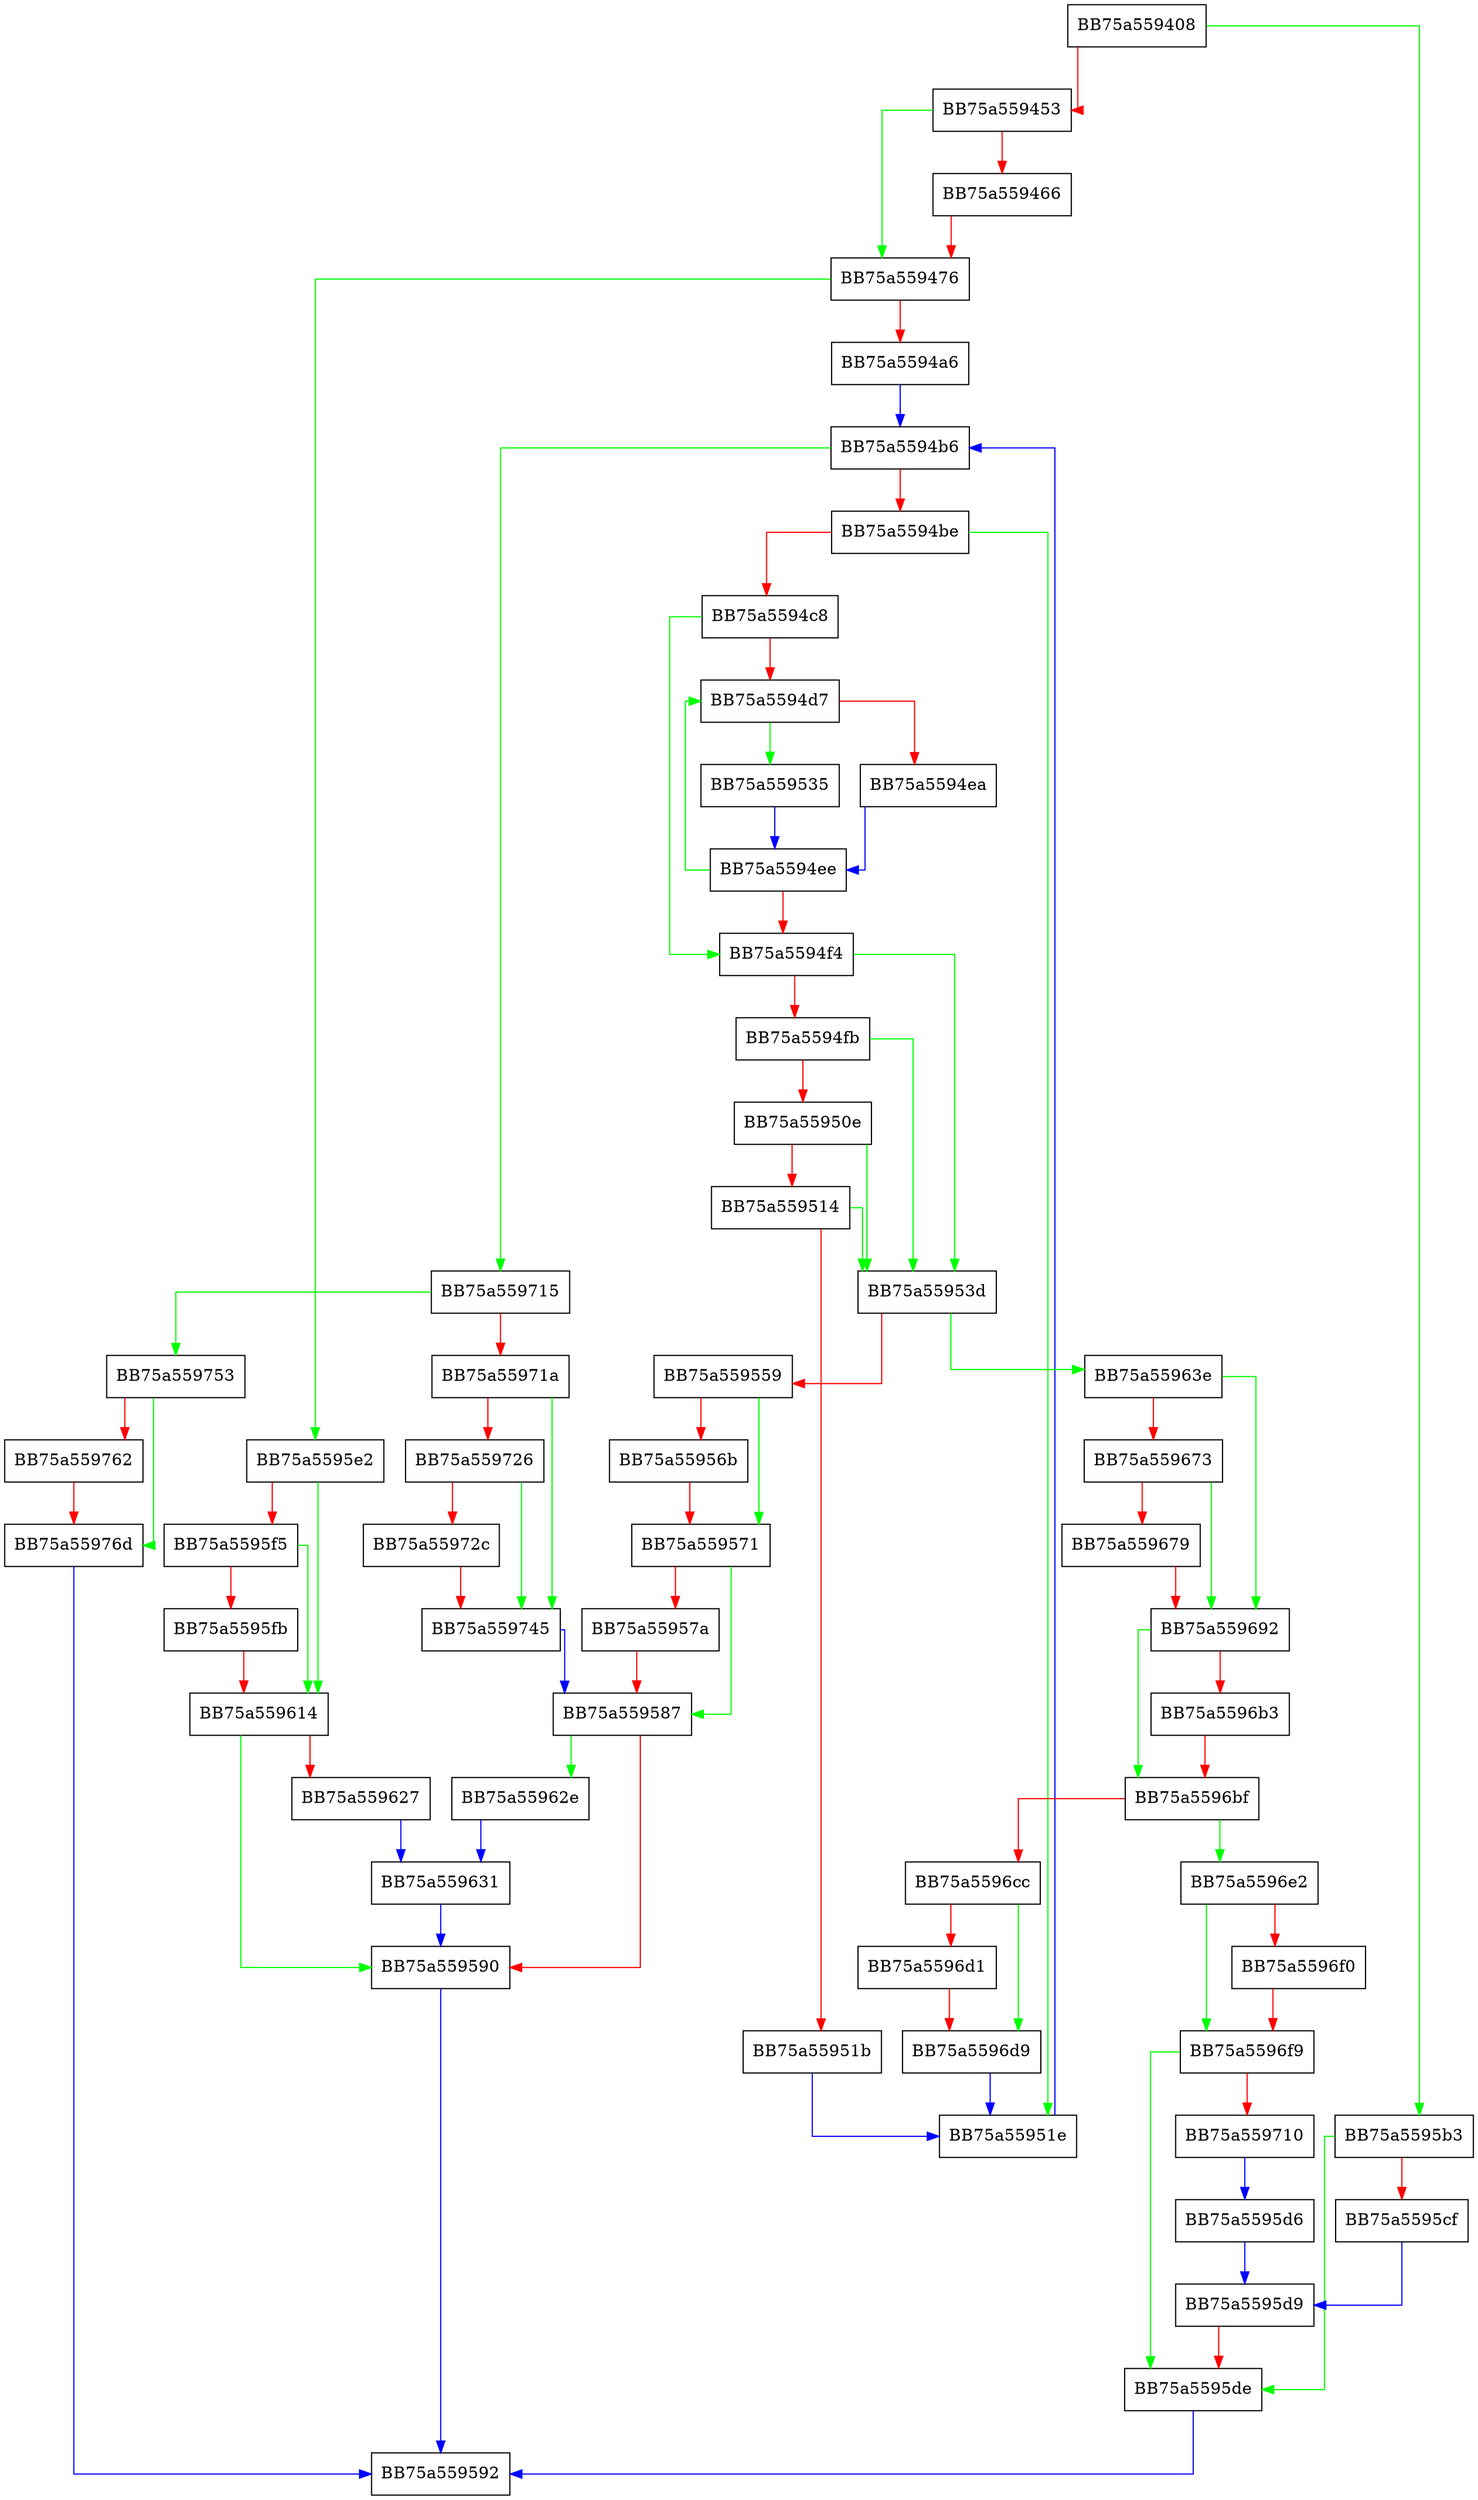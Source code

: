 digraph GetHiddenFileMap {
  node [shape="box"];
  graph [splines=ortho];
  BB75a559408 -> BB75a5595b3 [color="green"];
  BB75a559408 -> BB75a559453 [color="red"];
  BB75a559453 -> BB75a559476 [color="green"];
  BB75a559453 -> BB75a559466 [color="red"];
  BB75a559466 -> BB75a559476 [color="red"];
  BB75a559476 -> BB75a5595e2 [color="green"];
  BB75a559476 -> BB75a5594a6 [color="red"];
  BB75a5594a6 -> BB75a5594b6 [color="blue"];
  BB75a5594b6 -> BB75a559715 [color="green"];
  BB75a5594b6 -> BB75a5594be [color="red"];
  BB75a5594be -> BB75a55951e [color="green"];
  BB75a5594be -> BB75a5594c8 [color="red"];
  BB75a5594c8 -> BB75a5594f4 [color="green"];
  BB75a5594c8 -> BB75a5594d7 [color="red"];
  BB75a5594d7 -> BB75a559535 [color="green"];
  BB75a5594d7 -> BB75a5594ea [color="red"];
  BB75a5594ea -> BB75a5594ee [color="blue"];
  BB75a5594ee -> BB75a5594d7 [color="green"];
  BB75a5594ee -> BB75a5594f4 [color="red"];
  BB75a5594f4 -> BB75a55953d [color="green"];
  BB75a5594f4 -> BB75a5594fb [color="red"];
  BB75a5594fb -> BB75a55953d [color="green"];
  BB75a5594fb -> BB75a55950e [color="red"];
  BB75a55950e -> BB75a55953d [color="green"];
  BB75a55950e -> BB75a559514 [color="red"];
  BB75a559514 -> BB75a55953d [color="green"];
  BB75a559514 -> BB75a55951b [color="red"];
  BB75a55951b -> BB75a55951e [color="blue"];
  BB75a55951e -> BB75a5594b6 [color="blue"];
  BB75a559535 -> BB75a5594ee [color="blue"];
  BB75a55953d -> BB75a55963e [color="green"];
  BB75a55953d -> BB75a559559 [color="red"];
  BB75a559559 -> BB75a559571 [color="green"];
  BB75a559559 -> BB75a55956b [color="red"];
  BB75a55956b -> BB75a559571 [color="red"];
  BB75a559571 -> BB75a559587 [color="green"];
  BB75a559571 -> BB75a55957a [color="red"];
  BB75a55957a -> BB75a559587 [color="red"];
  BB75a559587 -> BB75a55962e [color="green"];
  BB75a559587 -> BB75a559590 [color="red"];
  BB75a559590 -> BB75a559592 [color="blue"];
  BB75a5595b3 -> BB75a5595de [color="green"];
  BB75a5595b3 -> BB75a5595cf [color="red"];
  BB75a5595cf -> BB75a5595d9 [color="blue"];
  BB75a5595d6 -> BB75a5595d9 [color="blue"];
  BB75a5595d9 -> BB75a5595de [color="red"];
  BB75a5595de -> BB75a559592 [color="blue"];
  BB75a5595e2 -> BB75a559614 [color="green"];
  BB75a5595e2 -> BB75a5595f5 [color="red"];
  BB75a5595f5 -> BB75a559614 [color="green"];
  BB75a5595f5 -> BB75a5595fb [color="red"];
  BB75a5595fb -> BB75a559614 [color="red"];
  BB75a559614 -> BB75a559590 [color="green"];
  BB75a559614 -> BB75a559627 [color="red"];
  BB75a559627 -> BB75a559631 [color="blue"];
  BB75a55962e -> BB75a559631 [color="blue"];
  BB75a559631 -> BB75a559590 [color="blue"];
  BB75a55963e -> BB75a559692 [color="green"];
  BB75a55963e -> BB75a559673 [color="red"];
  BB75a559673 -> BB75a559692 [color="green"];
  BB75a559673 -> BB75a559679 [color="red"];
  BB75a559679 -> BB75a559692 [color="red"];
  BB75a559692 -> BB75a5596bf [color="green"];
  BB75a559692 -> BB75a5596b3 [color="red"];
  BB75a5596b3 -> BB75a5596bf [color="red"];
  BB75a5596bf -> BB75a5596e2 [color="green"];
  BB75a5596bf -> BB75a5596cc [color="red"];
  BB75a5596cc -> BB75a5596d9 [color="green"];
  BB75a5596cc -> BB75a5596d1 [color="red"];
  BB75a5596d1 -> BB75a5596d9 [color="red"];
  BB75a5596d9 -> BB75a55951e [color="blue"];
  BB75a5596e2 -> BB75a5596f9 [color="green"];
  BB75a5596e2 -> BB75a5596f0 [color="red"];
  BB75a5596f0 -> BB75a5596f9 [color="red"];
  BB75a5596f9 -> BB75a5595de [color="green"];
  BB75a5596f9 -> BB75a559710 [color="red"];
  BB75a559710 -> BB75a5595d6 [color="blue"];
  BB75a559715 -> BB75a559753 [color="green"];
  BB75a559715 -> BB75a55971a [color="red"];
  BB75a55971a -> BB75a559745 [color="green"];
  BB75a55971a -> BB75a559726 [color="red"];
  BB75a559726 -> BB75a559745 [color="green"];
  BB75a559726 -> BB75a55972c [color="red"];
  BB75a55972c -> BB75a559745 [color="red"];
  BB75a559745 -> BB75a559587 [color="blue"];
  BB75a559753 -> BB75a55976d [color="green"];
  BB75a559753 -> BB75a559762 [color="red"];
  BB75a559762 -> BB75a55976d [color="red"];
  BB75a55976d -> BB75a559592 [color="blue"];
}